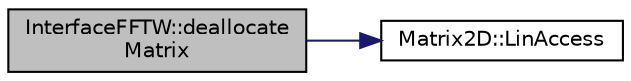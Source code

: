 digraph "InterfaceFFTW::deallocateMatrix"
{
  edge [fontname="Helvetica",fontsize="10",labelfontname="Helvetica",labelfontsize="10"];
  node [fontname="Helvetica",fontsize="10",shape=record];
  rankdir="LR";
  Node1 [label="InterfaceFFTW::deallocate\lMatrix",height=0.2,width=0.4,color="black", fillcolor="grey75", style="filled", fontcolor="black"];
  Node1 -> Node2 [color="midnightblue",fontsize="10",style="solid",fontname="Helvetica"];
  Node2 [label="Matrix2D::LinAccess",height=0.2,width=0.4,color="black", fillcolor="white", style="filled",URL="$class_matrix2_d.html#aeb645f6067a4bcce6e29ab37e0c2b67a"];
}
